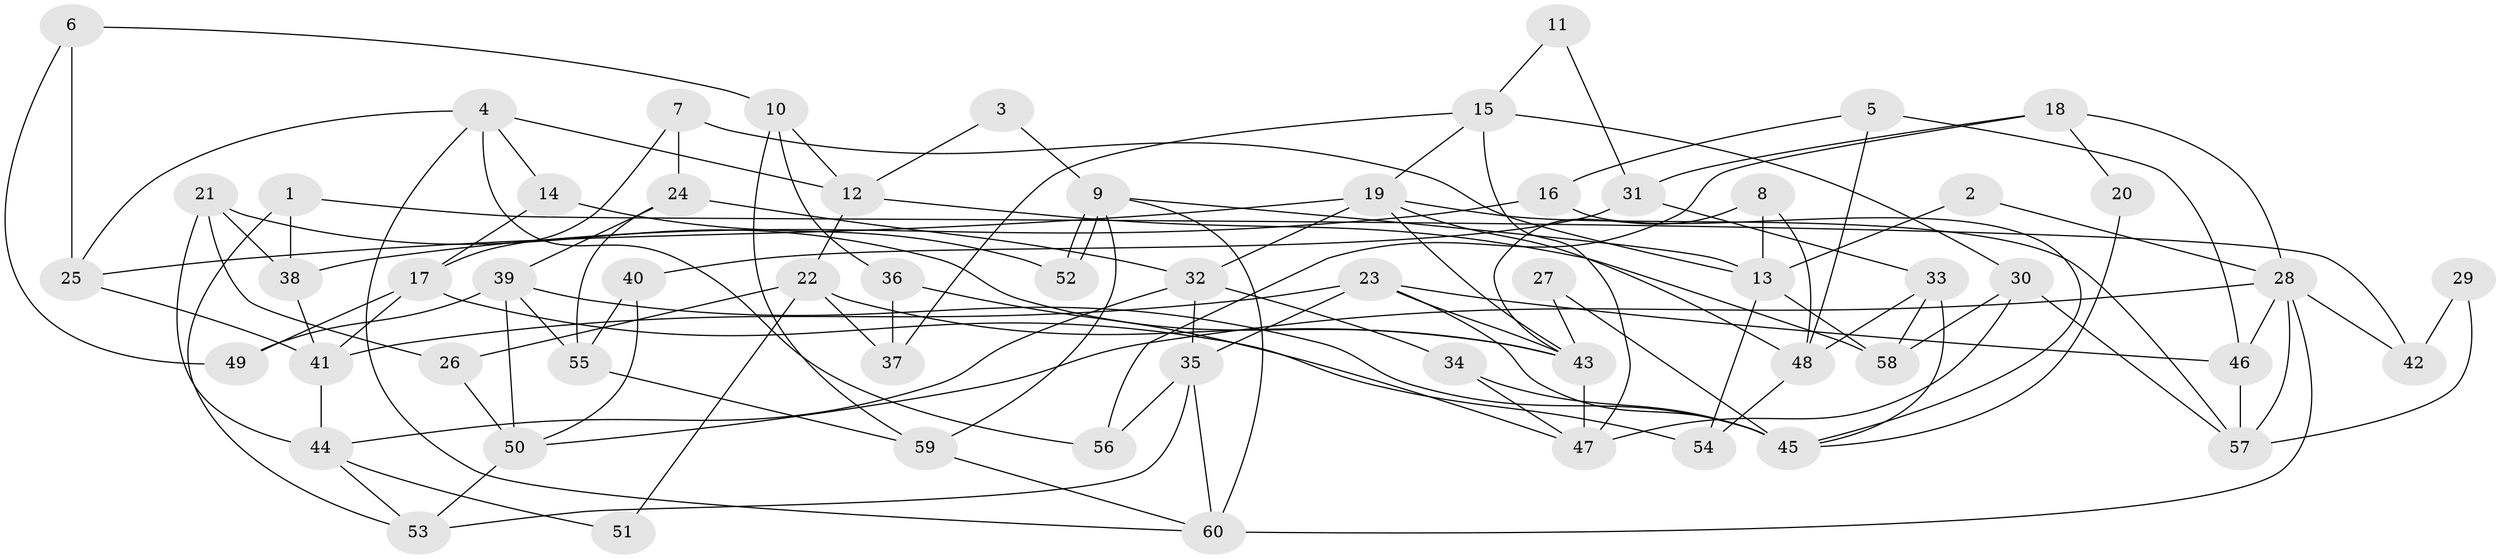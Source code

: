 // coarse degree distribution, {2: 0.26666666666666666, 10: 0.06666666666666667, 7: 0.06666666666666667, 5: 0.2, 3: 0.13333333333333333, 8: 0.06666666666666667, 4: 0.1, 6: 0.03333333333333333, 15: 0.03333333333333333, 1: 0.03333333333333333}
// Generated by graph-tools (version 1.1) at 2025/50/03/04/25 22:50:53]
// undirected, 60 vertices, 120 edges
graph export_dot {
  node [color=gray90,style=filled];
  1;
  2;
  3;
  4;
  5;
  6;
  7;
  8;
  9;
  10;
  11;
  12;
  13;
  14;
  15;
  16;
  17;
  18;
  19;
  20;
  21;
  22;
  23;
  24;
  25;
  26;
  27;
  28;
  29;
  30;
  31;
  32;
  33;
  34;
  35;
  36;
  37;
  38;
  39;
  40;
  41;
  42;
  43;
  44;
  45;
  46;
  47;
  48;
  49;
  50;
  51;
  52;
  53;
  54;
  55;
  56;
  57;
  58;
  59;
  60;
  1 -- 53;
  1 -- 38;
  1 -- 42;
  2 -- 28;
  2 -- 13;
  3 -- 12;
  3 -- 9;
  4 -- 12;
  4 -- 25;
  4 -- 14;
  4 -- 56;
  4 -- 60;
  5 -- 46;
  5 -- 48;
  5 -- 16;
  6 -- 10;
  6 -- 25;
  6 -- 49;
  7 -- 13;
  7 -- 17;
  7 -- 24;
  8 -- 43;
  8 -- 48;
  8 -- 13;
  9 -- 60;
  9 -- 52;
  9 -- 52;
  9 -- 13;
  9 -- 59;
  10 -- 12;
  10 -- 59;
  10 -- 36;
  11 -- 31;
  11 -- 15;
  12 -- 58;
  12 -- 22;
  13 -- 54;
  13 -- 58;
  14 -- 17;
  14 -- 52;
  15 -- 19;
  15 -- 37;
  15 -- 30;
  15 -- 47;
  16 -- 45;
  16 -- 38;
  17 -- 41;
  17 -- 49;
  17 -- 54;
  18 -- 31;
  18 -- 28;
  18 -- 20;
  18 -- 56;
  19 -- 57;
  19 -- 43;
  19 -- 25;
  19 -- 32;
  19 -- 48;
  20 -- 45;
  21 -- 44;
  21 -- 43;
  21 -- 26;
  21 -- 38;
  22 -- 26;
  22 -- 43;
  22 -- 37;
  22 -- 51;
  23 -- 45;
  23 -- 41;
  23 -- 35;
  23 -- 43;
  23 -- 46;
  24 -- 32;
  24 -- 39;
  24 -- 55;
  25 -- 41;
  26 -- 50;
  27 -- 43;
  27 -- 45;
  28 -- 60;
  28 -- 57;
  28 -- 42;
  28 -- 46;
  28 -- 50;
  29 -- 42;
  29 -- 57;
  30 -- 47;
  30 -- 57;
  30 -- 58;
  31 -- 40;
  31 -- 33;
  32 -- 35;
  32 -- 34;
  32 -- 44;
  33 -- 58;
  33 -- 48;
  33 -- 45;
  34 -- 45;
  34 -- 47;
  35 -- 56;
  35 -- 53;
  35 -- 60;
  36 -- 47;
  36 -- 37;
  38 -- 41;
  39 -- 55;
  39 -- 45;
  39 -- 49;
  39 -- 50;
  40 -- 50;
  40 -- 55;
  41 -- 44;
  43 -- 47;
  44 -- 53;
  44 -- 51;
  46 -- 57;
  48 -- 54;
  50 -- 53;
  55 -- 59;
  59 -- 60;
}
